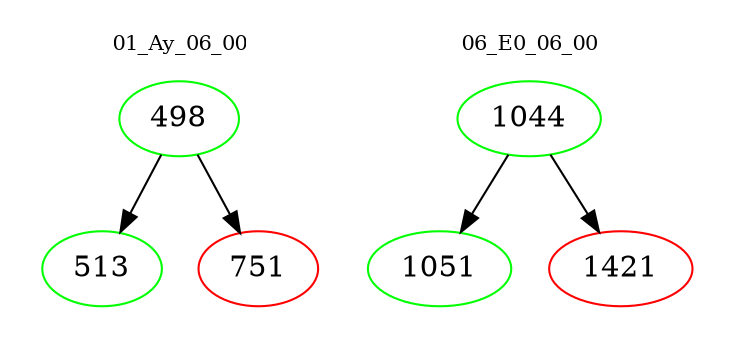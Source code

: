digraph{
subgraph cluster_0 {
color = white
label = "01_Ay_06_00";
fontsize=10;
T0_498 [label="498", color="green"]
T0_498 -> T0_513 [color="black"]
T0_513 [label="513", color="green"]
T0_498 -> T0_751 [color="black"]
T0_751 [label="751", color="red"]
}
subgraph cluster_1 {
color = white
label = "06_E0_06_00";
fontsize=10;
T1_1044 [label="1044", color="green"]
T1_1044 -> T1_1051 [color="black"]
T1_1051 [label="1051", color="green"]
T1_1044 -> T1_1421 [color="black"]
T1_1421 [label="1421", color="red"]
}
}
